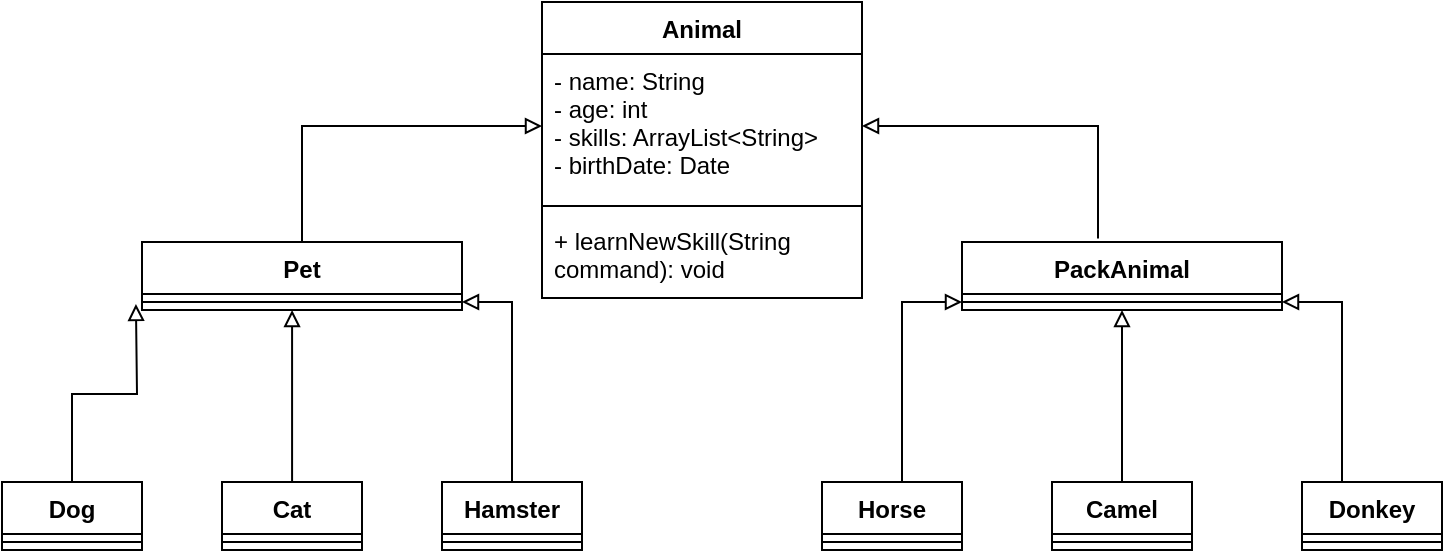 <mxfile version="20.8.15" type="device"><diagram id="VcXdAmyRlIhLsfdnr0TW" name="Страница 1"><mxGraphModel dx="1434" dy="764" grid="1" gridSize="10" guides="1" tooltips="1" connect="1" arrows="1" fold="1" page="1" pageScale="1" pageWidth="827" pageHeight="1169" math="0" shadow="0"><root><mxCell id="0"/><mxCell id="1" parent="0"/><mxCell id="k46bF9swF8knH-6fvOBK-9" style="edgeStyle=orthogonalEdgeStyle;rounded=0;orthogonalLoop=1;jettySize=auto;html=1;endArrow=block;endFill=0;entryX=0;entryY=0.5;entryDx=0;entryDy=0;exitX=0.5;exitY=0;exitDx=0;exitDy=0;" parent="1" source="k46bF9swF8knH-6fvOBK-19" target="k46bF9swF8knH-6fvOBK-16" edge="1"><mxGeometry relative="1" as="geometry"><mxPoint x="200" y="160" as="sourcePoint"/><mxPoint x="330" y="79" as="targetPoint"/></mxGeometry></mxCell><mxCell id="k46bF9swF8knH-6fvOBK-12" style="edgeStyle=orthogonalEdgeStyle;rounded=0;orthogonalLoop=1;jettySize=auto;html=1;entryX=1;entryY=0.5;entryDx=0;entryDy=0;endArrow=block;endFill=0;exitX=0.425;exitY=-0.05;exitDx=0;exitDy=0;exitPerimeter=0;" parent="1" source="k46bF9swF8knH-6fvOBK-23" target="k46bF9swF8knH-6fvOBK-16" edge="1"><mxGeometry relative="1" as="geometry"><mxPoint x="610" y="160" as="sourcePoint"/><mxPoint x="470" y="79" as="targetPoint"/></mxGeometry></mxCell><mxCell id="k46bF9swF8knH-6fvOBK-15" value="Animal" style="swimlane;fontStyle=1;align=center;verticalAlign=top;childLayout=stackLayout;horizontal=1;startSize=26;horizontalStack=0;resizeParent=1;resizeParentMax=0;resizeLast=0;collapsible=1;marginBottom=0;" parent="1" vertex="1"><mxGeometry x="320" y="40" width="160" height="148" as="geometry"/></mxCell><mxCell id="k46bF9swF8knH-6fvOBK-16" value="- name: String&#10;- age: int&#10;- skills: ArrayList&lt;String&gt;&#10;- birthDate: Date" style="text;strokeColor=none;fillColor=none;align=left;verticalAlign=top;spacingLeft=4;spacingRight=4;overflow=hidden;rotatable=0;points=[[0,0.5],[1,0.5]];portConstraint=eastwest;" parent="k46bF9swF8knH-6fvOBK-15" vertex="1"><mxGeometry y="26" width="160" height="72" as="geometry"/></mxCell><mxCell id="k46bF9swF8knH-6fvOBK-17" value="" style="line;strokeWidth=1;fillColor=none;align=left;verticalAlign=middle;spacingTop=-1;spacingLeft=3;spacingRight=3;rotatable=0;labelPosition=right;points=[];portConstraint=eastwest;strokeColor=inherit;" parent="k46bF9swF8knH-6fvOBK-15" vertex="1"><mxGeometry y="98" width="160" height="8" as="geometry"/></mxCell><mxCell id="k46bF9swF8knH-6fvOBK-18" value="+ learnNewSkill(String &#10;command): void" style="text;strokeColor=none;fillColor=none;align=left;verticalAlign=top;spacingLeft=4;spacingRight=4;overflow=hidden;rotatable=0;points=[[0,0.5],[1,0.5]];portConstraint=eastwest;" parent="k46bF9swF8knH-6fvOBK-15" vertex="1"><mxGeometry y="106" width="160" height="42" as="geometry"/></mxCell><mxCell id="k46bF9swF8knH-6fvOBK-19" value="Pet" style="swimlane;fontStyle=1;align=center;verticalAlign=top;childLayout=stackLayout;horizontal=1;startSize=26;horizontalStack=0;resizeParent=1;resizeParentMax=0;resizeLast=0;collapsible=1;marginBottom=0;" parent="1" vertex="1"><mxGeometry x="120" y="160" width="160" height="34" as="geometry"/></mxCell><mxCell id="k46bF9swF8knH-6fvOBK-21" value="" style="line;strokeWidth=1;fillColor=none;align=left;verticalAlign=middle;spacingTop=-1;spacingLeft=3;spacingRight=3;rotatable=0;labelPosition=right;points=[];portConstraint=eastwest;strokeColor=inherit;" parent="k46bF9swF8knH-6fvOBK-19" vertex="1"><mxGeometry y="26" width="160" height="8" as="geometry"/></mxCell><mxCell id="k46bF9swF8knH-6fvOBK-23" value="PackAnimal" style="swimlane;fontStyle=1;align=center;verticalAlign=top;childLayout=stackLayout;horizontal=1;startSize=26;horizontalStack=0;resizeParent=1;resizeParentMax=0;resizeLast=0;collapsible=1;marginBottom=0;" parent="1" vertex="1"><mxGeometry x="530" y="160" width="160" height="34" as="geometry"/></mxCell><mxCell id="k46bF9swF8knH-6fvOBK-25" value="" style="line;strokeWidth=1;fillColor=none;align=left;verticalAlign=middle;spacingTop=-1;spacingLeft=3;spacingRight=3;rotatable=0;labelPosition=right;points=[];portConstraint=eastwest;strokeColor=inherit;" parent="k46bF9swF8knH-6fvOBK-23" vertex="1"><mxGeometry y="26" width="160" height="8" as="geometry"/></mxCell><mxCell id="k46bF9swF8knH-6fvOBK-30" style="edgeStyle=orthogonalEdgeStyle;rounded=0;orthogonalLoop=1;jettySize=auto;html=1;entryX=-0.019;entryY=0.192;entryDx=0;entryDy=0;entryPerimeter=0;endArrow=block;endFill=0;" parent="1" source="k46bF9swF8knH-6fvOBK-26" edge="1"><mxGeometry relative="1" as="geometry"><mxPoint x="116.96" y="190.992" as="targetPoint"/></mxGeometry></mxCell><mxCell id="k46bF9swF8knH-6fvOBK-26" value="Dog" style="swimlane;fontStyle=1;align=center;verticalAlign=top;childLayout=stackLayout;horizontal=1;startSize=26;horizontalStack=0;resizeParent=1;resizeParentMax=0;resizeLast=0;collapsible=1;marginBottom=0;" parent="1" vertex="1"><mxGeometry x="50" y="280" width="70" height="34" as="geometry"/></mxCell><mxCell id="k46bF9swF8knH-6fvOBK-28" value="" style="line;strokeWidth=1;fillColor=none;align=left;verticalAlign=middle;spacingTop=-1;spacingLeft=3;spacingRight=3;rotatable=0;labelPosition=right;points=[];portConstraint=eastwest;strokeColor=inherit;" parent="k46bF9swF8knH-6fvOBK-26" vertex="1"><mxGeometry y="26" width="70" height="8" as="geometry"/></mxCell><mxCell id="k46bF9swF8knH-6fvOBK-33" style="edgeStyle=orthogonalEdgeStyle;rounded=0;orthogonalLoop=1;jettySize=auto;html=1;entryX=0.469;entryY=1;entryDx=0;entryDy=0;entryPerimeter=0;endArrow=block;endFill=0;" parent="1" source="k46bF9swF8knH-6fvOBK-31" target="k46bF9swF8knH-6fvOBK-21" edge="1"><mxGeometry relative="1" as="geometry"/></mxCell><mxCell id="k46bF9swF8knH-6fvOBK-31" value="Cat" style="swimlane;fontStyle=1;align=center;verticalAlign=top;childLayout=stackLayout;horizontal=1;startSize=26;horizontalStack=0;resizeParent=1;resizeParentMax=0;resizeLast=0;collapsible=1;marginBottom=0;" parent="1" vertex="1"><mxGeometry x="160" y="280" width="70" height="34" as="geometry"/></mxCell><mxCell id="k46bF9swF8knH-6fvOBK-32" value="" style="line;strokeWidth=1;fillColor=none;align=left;verticalAlign=middle;spacingTop=-1;spacingLeft=3;spacingRight=3;rotatable=0;labelPosition=right;points=[];portConstraint=eastwest;strokeColor=inherit;" parent="k46bF9swF8knH-6fvOBK-31" vertex="1"><mxGeometry y="26" width="70" height="8" as="geometry"/></mxCell><mxCell id="k46bF9swF8knH-6fvOBK-36" style="edgeStyle=orthogonalEdgeStyle;rounded=0;orthogonalLoop=1;jettySize=auto;html=1;endArrow=block;endFill=0;" parent="1" source="k46bF9swF8knH-6fvOBK-34" target="k46bF9swF8knH-6fvOBK-19" edge="1"><mxGeometry relative="1" as="geometry"><Array as="points"><mxPoint x="305" y="190"/></Array></mxGeometry></mxCell><mxCell id="k46bF9swF8knH-6fvOBK-34" value="Hamster" style="swimlane;fontStyle=1;align=center;verticalAlign=top;childLayout=stackLayout;horizontal=1;startSize=26;horizontalStack=0;resizeParent=1;resizeParentMax=0;resizeLast=0;collapsible=1;marginBottom=0;" parent="1" vertex="1"><mxGeometry x="270" y="280" width="70" height="34" as="geometry"/></mxCell><mxCell id="k46bF9swF8knH-6fvOBK-35" value="" style="line;strokeWidth=1;fillColor=none;align=left;verticalAlign=middle;spacingTop=-1;spacingLeft=3;spacingRight=3;rotatable=0;labelPosition=right;points=[];portConstraint=eastwest;strokeColor=inherit;" parent="k46bF9swF8knH-6fvOBK-34" vertex="1"><mxGeometry y="26" width="70" height="8" as="geometry"/></mxCell><mxCell id="k46bF9swF8knH-6fvOBK-43" style="edgeStyle=orthogonalEdgeStyle;rounded=0;orthogonalLoop=1;jettySize=auto;html=1;endArrow=block;endFill=0;" parent="1" source="k46bF9swF8knH-6fvOBK-37" target="k46bF9swF8knH-6fvOBK-23" edge="1"><mxGeometry relative="1" as="geometry"><Array as="points"><mxPoint x="500" y="190"/></Array></mxGeometry></mxCell><mxCell id="k46bF9swF8knH-6fvOBK-37" value="Horse" style="swimlane;fontStyle=1;align=center;verticalAlign=top;childLayout=stackLayout;horizontal=1;startSize=26;horizontalStack=0;resizeParent=1;resizeParentMax=0;resizeLast=0;collapsible=1;marginBottom=0;" parent="1" vertex="1"><mxGeometry x="460" y="280" width="70" height="34" as="geometry"/></mxCell><mxCell id="k46bF9swF8knH-6fvOBK-38" value="" style="line;strokeWidth=1;fillColor=none;align=left;verticalAlign=middle;spacingTop=-1;spacingLeft=3;spacingRight=3;rotatable=0;labelPosition=right;points=[];portConstraint=eastwest;strokeColor=inherit;" parent="k46bF9swF8knH-6fvOBK-37" vertex="1"><mxGeometry y="26" width="70" height="8" as="geometry"/></mxCell><mxCell id="k46bF9swF8knH-6fvOBK-46" style="edgeStyle=orthogonalEdgeStyle;rounded=0;orthogonalLoop=1;jettySize=auto;html=1;endArrow=block;endFill=0;" parent="1" source="k46bF9swF8knH-6fvOBK-39" target="k46bF9swF8knH-6fvOBK-23" edge="1"><mxGeometry relative="1" as="geometry"/></mxCell><mxCell id="k46bF9swF8knH-6fvOBK-39" value="Camel" style="swimlane;fontStyle=1;align=center;verticalAlign=top;childLayout=stackLayout;horizontal=1;startSize=26;horizontalStack=0;resizeParent=1;resizeParentMax=0;resizeLast=0;collapsible=1;marginBottom=0;" parent="1" vertex="1"><mxGeometry x="575" y="280" width="70" height="34" as="geometry"/></mxCell><mxCell id="k46bF9swF8knH-6fvOBK-40" value="" style="line;strokeWidth=1;fillColor=none;align=left;verticalAlign=middle;spacingTop=-1;spacingLeft=3;spacingRight=3;rotatable=0;labelPosition=right;points=[];portConstraint=eastwest;strokeColor=inherit;" parent="k46bF9swF8knH-6fvOBK-39" vertex="1"><mxGeometry y="26" width="70" height="8" as="geometry"/></mxCell><mxCell id="k46bF9swF8knH-6fvOBK-45" style="edgeStyle=orthogonalEdgeStyle;rounded=0;orthogonalLoop=1;jettySize=auto;html=1;endArrow=block;endFill=0;" parent="1" source="k46bF9swF8knH-6fvOBK-41" target="k46bF9swF8knH-6fvOBK-23" edge="1"><mxGeometry relative="1" as="geometry"><Array as="points"><mxPoint x="720" y="190"/></Array></mxGeometry></mxCell><mxCell id="k46bF9swF8knH-6fvOBK-41" value="Donkey" style="swimlane;fontStyle=1;align=center;verticalAlign=top;childLayout=stackLayout;horizontal=1;startSize=26;horizontalStack=0;resizeParent=1;resizeParentMax=0;resizeLast=0;collapsible=1;marginBottom=0;" parent="1" vertex="1"><mxGeometry x="700" y="280" width="70" height="34" as="geometry"/></mxCell><mxCell id="k46bF9swF8knH-6fvOBK-42" value="" style="line;strokeWidth=1;fillColor=none;align=left;verticalAlign=middle;spacingTop=-1;spacingLeft=3;spacingRight=3;rotatable=0;labelPosition=right;points=[];portConstraint=eastwest;strokeColor=inherit;" parent="k46bF9swF8knH-6fvOBK-41" vertex="1"><mxGeometry y="26" width="70" height="8" as="geometry"/></mxCell></root></mxGraphModel></diagram></mxfile>